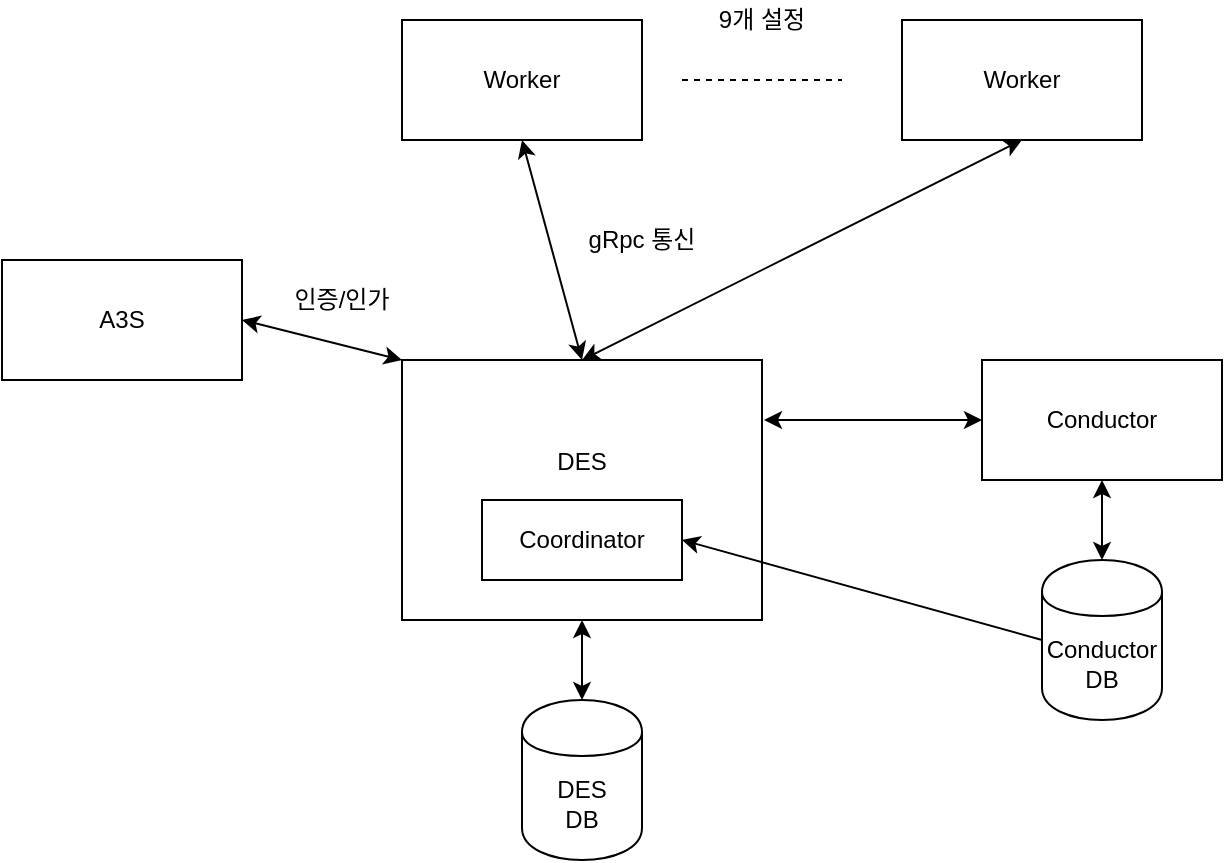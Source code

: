 <mxfile version="12.7.1" type="github">
  <diagram id="DOwf2NYWgSaiLCQxfyvH" name="페이지-1">
    <mxGraphModel dx="1422" dy="739" grid="1" gridSize="10" guides="1" tooltips="1" connect="1" arrows="1" fold="1" page="1" pageScale="1" pageWidth="1169" pageHeight="827" math="0" shadow="0">
      <root>
        <mxCell id="0" />
        <mxCell id="1" parent="0" />
        <mxCell id="CKNTWc15EA8POkcfnIiw-1" value="DES&lt;br&gt;DB" style="shape=cylinder;whiteSpace=wrap;html=1;boundedLbl=1;backgroundOutline=1;" vertex="1" parent="1">
          <mxGeometry x="390" y="400" width="60" height="80" as="geometry" />
        </mxCell>
        <mxCell id="CKNTWc15EA8POkcfnIiw-2" value="A3S" style="rounded=0;whiteSpace=wrap;html=1;" vertex="1" parent="1">
          <mxGeometry x="130" y="180" width="120" height="60" as="geometry" />
        </mxCell>
        <mxCell id="CKNTWc15EA8POkcfnIiw-3" value="DES&lt;br&gt;&lt;br&gt;&lt;br&gt;" style="rounded=0;whiteSpace=wrap;html=1;" vertex="1" parent="1">
          <mxGeometry x="330" y="230" width="180" height="130" as="geometry" />
        </mxCell>
        <mxCell id="CKNTWc15EA8POkcfnIiw-4" value="Conductor" style="rounded=0;whiteSpace=wrap;html=1;" vertex="1" parent="1">
          <mxGeometry x="620" y="230" width="120" height="60" as="geometry" />
        </mxCell>
        <mxCell id="CKNTWc15EA8POkcfnIiw-5" value="Conductor&lt;br&gt;DB" style="shape=cylinder;whiteSpace=wrap;html=1;boundedLbl=1;backgroundOutline=1;" vertex="1" parent="1">
          <mxGeometry x="650" y="330" width="60" height="80" as="geometry" />
        </mxCell>
        <mxCell id="CKNTWc15EA8POkcfnIiw-7" value="Worker" style="rounded=0;whiteSpace=wrap;html=1;" vertex="1" parent="1">
          <mxGeometry x="330" y="60" width="120" height="60" as="geometry" />
        </mxCell>
        <mxCell id="CKNTWc15EA8POkcfnIiw-8" value="" style="endArrow=none;dashed=1;html=1;" edge="1" parent="1">
          <mxGeometry width="50" height="50" relative="1" as="geometry">
            <mxPoint x="470" y="90" as="sourcePoint" />
            <mxPoint x="550" y="90" as="targetPoint" />
          </mxGeometry>
        </mxCell>
        <mxCell id="CKNTWc15EA8POkcfnIiw-9" value="Worker" style="rounded=0;whiteSpace=wrap;html=1;" vertex="1" parent="1">
          <mxGeometry x="580" y="60" width="120" height="60" as="geometry" />
        </mxCell>
        <mxCell id="CKNTWc15EA8POkcfnIiw-10" value="Coordinator" style="rounded=0;whiteSpace=wrap;html=1;" vertex="1" parent="1">
          <mxGeometry x="370" y="300" width="100" height="40" as="geometry" />
        </mxCell>
        <mxCell id="CKNTWc15EA8POkcfnIiw-11" value="" style="endArrow=classic;html=1;exitX=0;exitY=0.5;exitDx=0;exitDy=0;entryX=1;entryY=0.5;entryDx=0;entryDy=0;" edge="1" parent="1" source="CKNTWc15EA8POkcfnIiw-5" target="CKNTWc15EA8POkcfnIiw-10">
          <mxGeometry width="50" height="50" relative="1" as="geometry">
            <mxPoint x="620" y="520" as="sourcePoint" />
            <mxPoint x="670" y="470" as="targetPoint" />
          </mxGeometry>
        </mxCell>
        <mxCell id="CKNTWc15EA8POkcfnIiw-12" value="" style="endArrow=classic;startArrow=classic;html=1;entryX=0.5;entryY=1;entryDx=0;entryDy=0;exitX=0.5;exitY=0;exitDx=0;exitDy=0;" edge="1" parent="1" source="CKNTWc15EA8POkcfnIiw-5" target="CKNTWc15EA8POkcfnIiw-4">
          <mxGeometry width="50" height="50" relative="1" as="geometry">
            <mxPoint x="800" y="330" as="sourcePoint" />
            <mxPoint x="850" y="280" as="targetPoint" />
          </mxGeometry>
        </mxCell>
        <mxCell id="CKNTWc15EA8POkcfnIiw-13" value="" style="endArrow=classic;startArrow=classic;html=1;exitX=0.5;exitY=0;exitDx=0;exitDy=0;entryX=0.5;entryY=1;entryDx=0;entryDy=0;" edge="1" parent="1" source="CKNTWc15EA8POkcfnIiw-3" target="CKNTWc15EA8POkcfnIiw-7">
          <mxGeometry width="50" height="50" relative="1" as="geometry">
            <mxPoint x="380" y="220" as="sourcePoint" />
            <mxPoint x="430" y="170" as="targetPoint" />
          </mxGeometry>
        </mxCell>
        <mxCell id="CKNTWc15EA8POkcfnIiw-14" value="gRpc 통신" style="text;html=1;strokeColor=none;fillColor=none;align=center;verticalAlign=middle;whiteSpace=wrap;rounded=0;" vertex="1" parent="1">
          <mxGeometry x="410" y="160" width="80" height="20" as="geometry" />
        </mxCell>
        <mxCell id="CKNTWc15EA8POkcfnIiw-15" value="" style="endArrow=classic;startArrow=classic;html=1;exitX=0.5;exitY=0;exitDx=0;exitDy=0;entryX=0.5;entryY=1;entryDx=0;entryDy=0;" edge="1" parent="1" source="CKNTWc15EA8POkcfnIiw-3" target="CKNTWc15EA8POkcfnIiw-9">
          <mxGeometry width="50" height="50" relative="1" as="geometry">
            <mxPoint x="460" y="230" as="sourcePoint" />
            <mxPoint x="510" y="180" as="targetPoint" />
          </mxGeometry>
        </mxCell>
        <mxCell id="CKNTWc15EA8POkcfnIiw-16" value="9개 설정" style="text;html=1;strokeColor=none;fillColor=none;align=center;verticalAlign=middle;whiteSpace=wrap;rounded=0;" vertex="1" parent="1">
          <mxGeometry x="480" y="50" width="60" height="20" as="geometry" />
        </mxCell>
        <mxCell id="CKNTWc15EA8POkcfnIiw-17" value="" style="endArrow=classic;startArrow=classic;html=1;exitX=1;exitY=0.5;exitDx=0;exitDy=0;entryX=0;entryY=0;entryDx=0;entryDy=0;" edge="1" parent="1" source="CKNTWc15EA8POkcfnIiw-2" target="CKNTWc15EA8POkcfnIiw-3">
          <mxGeometry width="50" height="50" relative="1" as="geometry">
            <mxPoint x="220" y="340" as="sourcePoint" />
            <mxPoint x="270" y="290" as="targetPoint" />
          </mxGeometry>
        </mxCell>
        <mxCell id="CKNTWc15EA8POkcfnIiw-18" value="인증/인가" style="text;html=1;strokeColor=none;fillColor=none;align=center;verticalAlign=middle;whiteSpace=wrap;rounded=0;" vertex="1" parent="1">
          <mxGeometry x="270" y="190" width="60" height="20" as="geometry" />
        </mxCell>
        <mxCell id="CKNTWc15EA8POkcfnIiw-19" value="" style="endArrow=classic;startArrow=classic;html=1;entryX=0;entryY=0.5;entryDx=0;entryDy=0;" edge="1" parent="1" target="CKNTWc15EA8POkcfnIiw-4">
          <mxGeometry width="50" height="50" relative="1" as="geometry">
            <mxPoint x="511" y="260" as="sourcePoint" />
            <mxPoint x="590" y="250" as="targetPoint" />
          </mxGeometry>
        </mxCell>
        <mxCell id="CKNTWc15EA8POkcfnIiw-20" value="" style="endArrow=classic;startArrow=classic;html=1;entryX=0.5;entryY=1;entryDx=0;entryDy=0;exitX=0.5;exitY=0;exitDx=0;exitDy=0;" edge="1" parent="1" source="CKNTWc15EA8POkcfnIiw-1" target="CKNTWc15EA8POkcfnIiw-3">
          <mxGeometry width="50" height="50" relative="1" as="geometry">
            <mxPoint x="370" y="420" as="sourcePoint" />
            <mxPoint x="420" y="370" as="targetPoint" />
          </mxGeometry>
        </mxCell>
      </root>
    </mxGraphModel>
  </diagram>
</mxfile>
